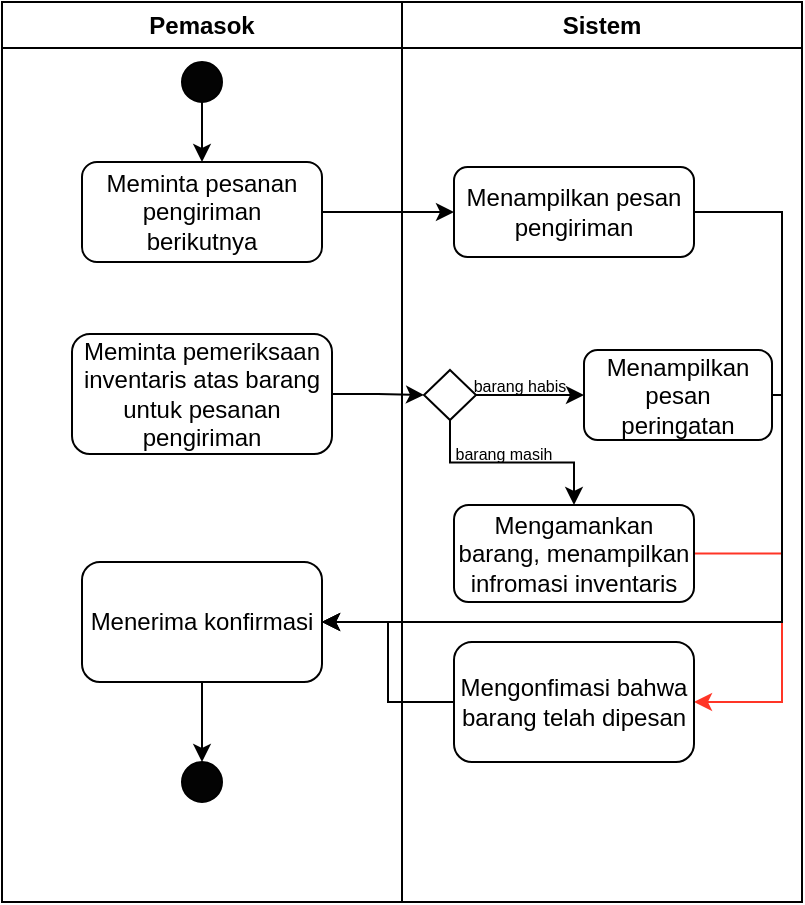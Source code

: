 <mxfile version="24.1.0" type="device">
  <diagram name="Page-1" id="0ajtMq7X2SEuFkQMCIi3">
    <mxGraphModel dx="1233" dy="574" grid="1" gridSize="10" guides="1" tooltips="1" connect="1" arrows="1" fold="1" page="1" pageScale="1" pageWidth="827" pageHeight="1169" math="0" shadow="0">
      <root>
        <mxCell id="0" />
        <mxCell id="1" parent="0" />
        <mxCell id="Su0PR7RNV2eSaeGDunuI-6" value="Pemasok" style="swimlane;whiteSpace=wrap;html=1;" vertex="1" parent="1">
          <mxGeometry x="80" y="70" width="200" height="450" as="geometry" />
        </mxCell>
        <mxCell id="Su0PR7RNV2eSaeGDunuI-9" value="Meminta pesanan pengiriman berikutnya" style="rounded=1;whiteSpace=wrap;html=1;" vertex="1" parent="Su0PR7RNV2eSaeGDunuI-6">
          <mxGeometry x="40" y="80" width="120" height="50" as="geometry" />
        </mxCell>
        <mxCell id="Su0PR7RNV2eSaeGDunuI-12" value="" style="edgeStyle=orthogonalEdgeStyle;rounded=0;orthogonalLoop=1;jettySize=auto;html=1;" edge="1" parent="Su0PR7RNV2eSaeGDunuI-6" source="Su0PR7RNV2eSaeGDunuI-10" target="Su0PR7RNV2eSaeGDunuI-9">
          <mxGeometry relative="1" as="geometry" />
        </mxCell>
        <mxCell id="Su0PR7RNV2eSaeGDunuI-10" value="" style="ellipse;whiteSpace=wrap;html=1;aspect=fixed;fillColor=#030303;" vertex="1" parent="Su0PR7RNV2eSaeGDunuI-6">
          <mxGeometry x="90" y="30" width="20" height="20" as="geometry" />
        </mxCell>
        <mxCell id="Su0PR7RNV2eSaeGDunuI-34" value="Meminta pemeriksaan inventaris atas barang untuk pesanan pengiriman" style="rounded=1;whiteSpace=wrap;html=1;" vertex="1" parent="Su0PR7RNV2eSaeGDunuI-6">
          <mxGeometry x="35" y="166" width="130" height="60" as="geometry" />
        </mxCell>
        <mxCell id="Su0PR7RNV2eSaeGDunuI-52" value="" style="edgeStyle=orthogonalEdgeStyle;rounded=0;orthogonalLoop=1;jettySize=auto;html=1;fontFamily=Helvetica;fontSize=12;fontColor=default;" edge="1" parent="Su0PR7RNV2eSaeGDunuI-6" source="Su0PR7RNV2eSaeGDunuI-47" target="Su0PR7RNV2eSaeGDunuI-51">
          <mxGeometry relative="1" as="geometry" />
        </mxCell>
        <mxCell id="Su0PR7RNV2eSaeGDunuI-47" value="Menerima konfirmasi" style="rounded=1;whiteSpace=wrap;html=1;strokeColor=default;align=center;verticalAlign=middle;fontFamily=Helvetica;fontSize=12;fontColor=default;fillColor=default;" vertex="1" parent="Su0PR7RNV2eSaeGDunuI-6">
          <mxGeometry x="40" y="280" width="120" height="60" as="geometry" />
        </mxCell>
        <mxCell id="Su0PR7RNV2eSaeGDunuI-51" value="" style="ellipse;whiteSpace=wrap;html=1;aspect=fixed;fillColor=#030303;" vertex="1" parent="Su0PR7RNV2eSaeGDunuI-6">
          <mxGeometry x="90" y="380" width="20" height="20" as="geometry" />
        </mxCell>
        <mxCell id="Su0PR7RNV2eSaeGDunuI-8" value="Sistem" style="swimlane;whiteSpace=wrap;html=1;" vertex="1" parent="1">
          <mxGeometry x="280" y="70" width="200" height="450" as="geometry" />
        </mxCell>
        <mxCell id="Su0PR7RNV2eSaeGDunuI-32" value="Menampilkan pesan pengiriman" style="rounded=1;whiteSpace=wrap;html=1;" vertex="1" parent="Su0PR7RNV2eSaeGDunuI-8">
          <mxGeometry x="26" y="82.5" width="120" height="45" as="geometry" />
        </mxCell>
        <mxCell id="Su0PR7RNV2eSaeGDunuI-24" value="Menampilkan pesan peringatan" style="rounded=1;whiteSpace=wrap;html=1;" vertex="1" parent="Su0PR7RNV2eSaeGDunuI-8">
          <mxGeometry x="91" y="174" width="94" height="45" as="geometry" />
        </mxCell>
        <mxCell id="Su0PR7RNV2eSaeGDunuI-25" value="" style="edgeStyle=orthogonalEdgeStyle;rounded=0;orthogonalLoop=1;jettySize=auto;html=1;" edge="1" parent="Su0PR7RNV2eSaeGDunuI-8" source="Su0PR7RNV2eSaeGDunuI-28" target="Su0PR7RNV2eSaeGDunuI-24">
          <mxGeometry relative="1" as="geometry" />
        </mxCell>
        <mxCell id="Su0PR7RNV2eSaeGDunuI-48" style="edgeStyle=orthogonalEdgeStyle;rounded=0;orthogonalLoop=1;jettySize=auto;html=1;entryX=1;entryY=0.5;entryDx=0;entryDy=0;fontFamily=Helvetica;fontSize=12;fontColor=default;exitX=1;exitY=0.5;exitDx=0;exitDy=0;strokeColor=#FF3526;" edge="1" parent="Su0PR7RNV2eSaeGDunuI-8" source="Su0PR7RNV2eSaeGDunuI-26" target="Su0PR7RNV2eSaeGDunuI-46">
          <mxGeometry relative="1" as="geometry">
            <mxPoint x="190" y="280" as="sourcePoint" />
            <Array as="points">
              <mxPoint x="190" y="276" />
              <mxPoint x="190" y="350" />
            </Array>
          </mxGeometry>
        </mxCell>
        <mxCell id="Su0PR7RNV2eSaeGDunuI-26" value="Mengamankan barang, menampilkan infromasi inventaris" style="rounded=1;whiteSpace=wrap;html=1;" vertex="1" parent="Su0PR7RNV2eSaeGDunuI-8">
          <mxGeometry x="26" y="251.5" width="120" height="48.5" as="geometry" />
        </mxCell>
        <mxCell id="Su0PR7RNV2eSaeGDunuI-27" style="edgeStyle=orthogonalEdgeStyle;rounded=0;orthogonalLoop=1;jettySize=auto;html=1;entryX=0.5;entryY=0;entryDx=0;entryDy=0;" edge="1" parent="Su0PR7RNV2eSaeGDunuI-8" source="Su0PR7RNV2eSaeGDunuI-28" target="Su0PR7RNV2eSaeGDunuI-26">
          <mxGeometry relative="1" as="geometry" />
        </mxCell>
        <mxCell id="Su0PR7RNV2eSaeGDunuI-28" value="" style="rhombus;whiteSpace=wrap;html=1;movable=1;resizable=1;rotatable=1;deletable=1;editable=1;locked=0;connectable=1;" vertex="1" parent="Su0PR7RNV2eSaeGDunuI-8">
          <mxGeometry x="11" y="184" width="26" height="25" as="geometry" />
        </mxCell>
        <mxCell id="Su0PR7RNV2eSaeGDunuI-29" value="&lt;font style=&quot;font-size: 8px;&quot;&gt;barang habis&lt;/font&gt;" style="text;html=1;align=center;verticalAlign=middle;whiteSpace=wrap;rounded=0;movable=1;resizable=1;rotatable=1;deletable=1;editable=1;locked=0;connectable=1;" vertex="1" parent="Su0PR7RNV2eSaeGDunuI-8">
          <mxGeometry x="34" y="187" width="50" height="7.5" as="geometry" />
        </mxCell>
        <mxCell id="Su0PR7RNV2eSaeGDunuI-30" value="&lt;font style=&quot;font-size: 8px;&quot;&gt;barang masih&lt;/font&gt;" style="text;html=1;align=center;verticalAlign=middle;whiteSpace=wrap;rounded=0;movable=1;resizable=1;rotatable=1;deletable=1;editable=1;locked=0;connectable=1;" vertex="1" parent="Su0PR7RNV2eSaeGDunuI-8">
          <mxGeometry x="21" y="221" width="60" height="7.5" as="geometry" />
        </mxCell>
        <mxCell id="Su0PR7RNV2eSaeGDunuI-46" value="Mengonfimasi bahwa barang telah dipesan" style="rounded=1;whiteSpace=wrap;html=1;strokeColor=default;align=center;verticalAlign=middle;fontFamily=Helvetica;fontSize=12;fontColor=default;fillColor=default;" vertex="1" parent="Su0PR7RNV2eSaeGDunuI-8">
          <mxGeometry x="26" y="320" width="120" height="60" as="geometry" />
        </mxCell>
        <mxCell id="Su0PR7RNV2eSaeGDunuI-33" style="edgeStyle=orthogonalEdgeStyle;rounded=0;orthogonalLoop=1;jettySize=auto;html=1;entryX=0;entryY=0.5;entryDx=0;entryDy=0;" edge="1" parent="1" source="Su0PR7RNV2eSaeGDunuI-9" target="Su0PR7RNV2eSaeGDunuI-32">
          <mxGeometry relative="1" as="geometry" />
        </mxCell>
        <mxCell id="Su0PR7RNV2eSaeGDunuI-45" style="edgeStyle=orthogonalEdgeStyle;rounded=0;orthogonalLoop=1;jettySize=auto;html=1;fontFamily=Helvetica;fontSize=12;fontColor=default;entryX=0;entryY=0.5;entryDx=0;entryDy=0;" edge="1" parent="1" source="Su0PR7RNV2eSaeGDunuI-34" target="Su0PR7RNV2eSaeGDunuI-28">
          <mxGeometry relative="1" as="geometry">
            <mxPoint x="320" y="266" as="targetPoint" />
          </mxGeometry>
        </mxCell>
        <mxCell id="Su0PR7RNV2eSaeGDunuI-49" style="edgeStyle=orthogonalEdgeStyle;rounded=0;orthogonalLoop=1;jettySize=auto;html=1;entryX=1;entryY=0.5;entryDx=0;entryDy=0;fontFamily=Helvetica;fontSize=12;fontColor=default;exitX=1;exitY=0.5;exitDx=0;exitDy=0;" edge="1" parent="1" source="Su0PR7RNV2eSaeGDunuI-32" target="Su0PR7RNV2eSaeGDunuI-47">
          <mxGeometry relative="1" as="geometry">
            <Array as="points">
              <mxPoint x="470" y="175" />
              <mxPoint x="470" y="380" />
              <mxPoint x="240" y="380" />
            </Array>
          </mxGeometry>
        </mxCell>
        <mxCell id="Su0PR7RNV2eSaeGDunuI-50" style="edgeStyle=orthogonalEdgeStyle;rounded=0;orthogonalLoop=1;jettySize=auto;html=1;entryX=1;entryY=0.5;entryDx=0;entryDy=0;fontFamily=Helvetica;fontSize=12;fontColor=default;" edge="1" parent="1" source="Su0PR7RNV2eSaeGDunuI-46" target="Su0PR7RNV2eSaeGDunuI-47">
          <mxGeometry relative="1" as="geometry" />
        </mxCell>
        <mxCell id="Su0PR7RNV2eSaeGDunuI-53" style="edgeStyle=orthogonalEdgeStyle;rounded=0;orthogonalLoop=1;jettySize=auto;html=1;entryX=1;entryY=0.5;entryDx=0;entryDy=0;fontFamily=Helvetica;fontSize=12;fontColor=default;" edge="1" parent="1" source="Su0PR7RNV2eSaeGDunuI-24" target="Su0PR7RNV2eSaeGDunuI-47">
          <mxGeometry relative="1" as="geometry">
            <Array as="points">
              <mxPoint x="470" y="266" />
              <mxPoint x="470" y="380" />
            </Array>
          </mxGeometry>
        </mxCell>
      </root>
    </mxGraphModel>
  </diagram>
</mxfile>
